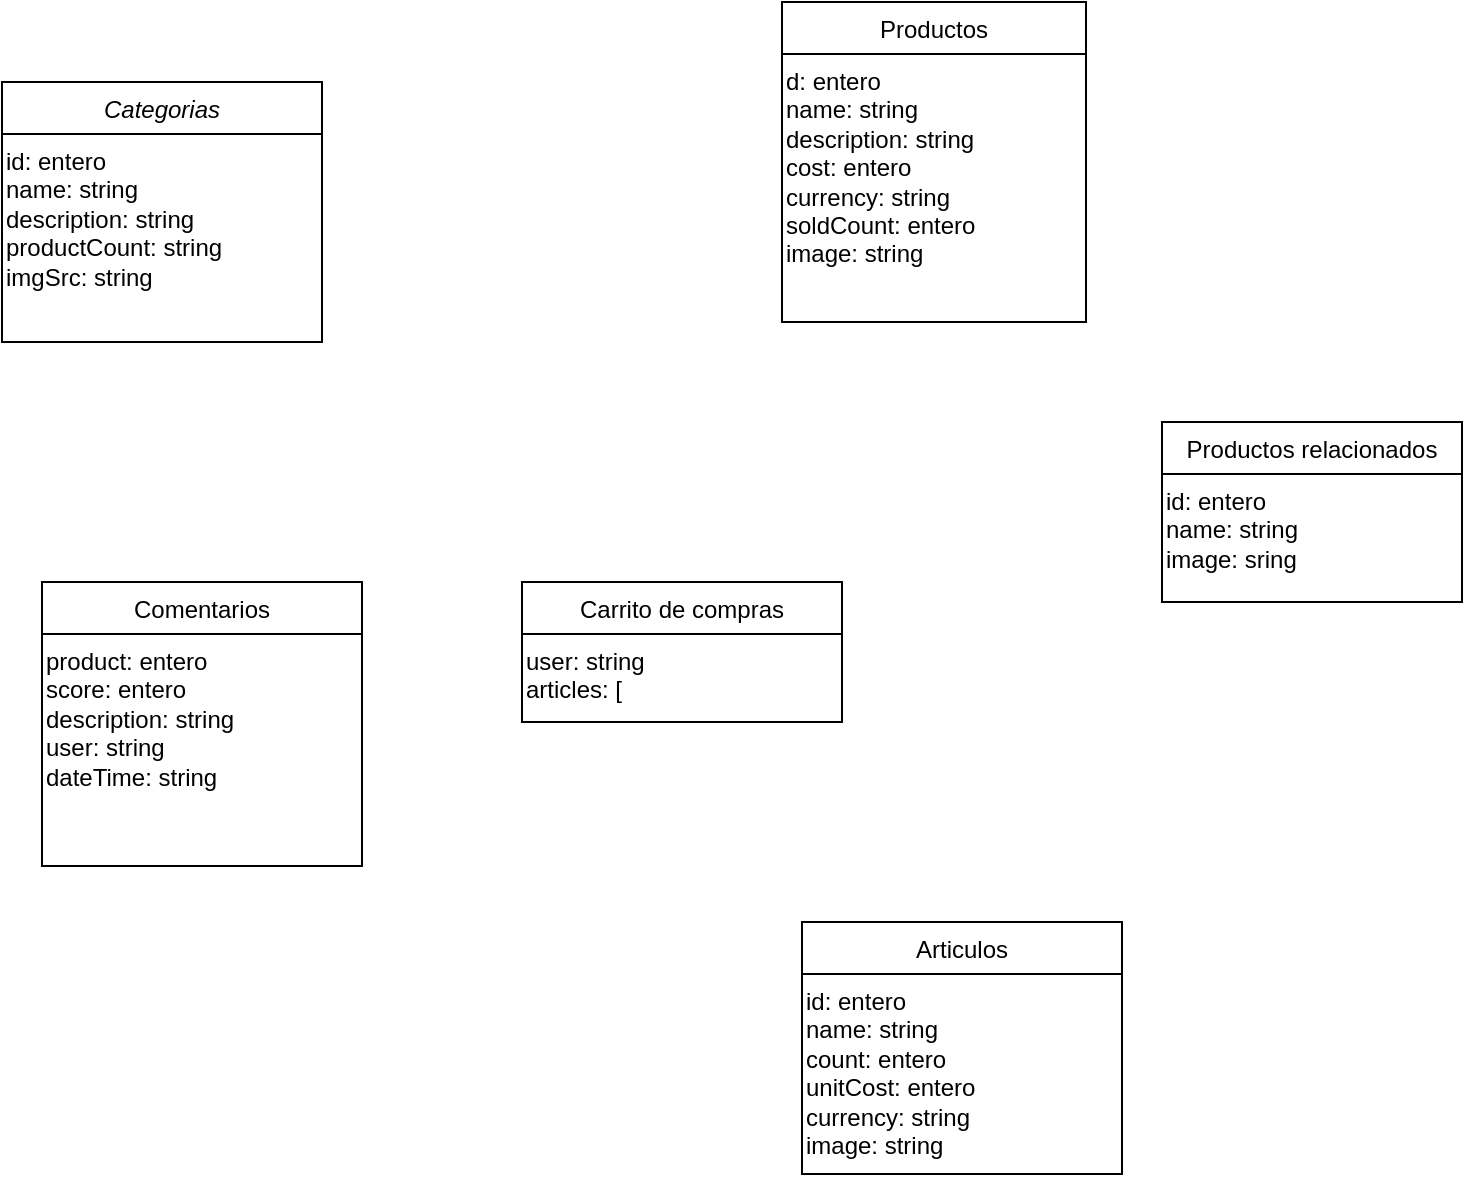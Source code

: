 <mxfile version="15.2.5" type="device"><diagram id="C5RBs43oDa-KdzZeNtuy" name="Page-1"><mxGraphModel dx="1422" dy="705" grid="1" gridSize="10" guides="1" tooltips="1" connect="1" arrows="1" fold="1" page="1" pageScale="1" pageWidth="827" pageHeight="1169" math="0" shadow="0"><root><mxCell id="WIyWlLk6GJQsqaUBKTNV-0"/><mxCell id="WIyWlLk6GJQsqaUBKTNV-1" parent="WIyWlLk6GJQsqaUBKTNV-0"/><mxCell id="zkfFHV4jXpPFQw0GAbJ--0" value="Categorias" style="swimlane;fontStyle=2;align=center;verticalAlign=top;childLayout=stackLayout;horizontal=1;startSize=26;horizontalStack=0;resizeParent=1;resizeLast=0;collapsible=1;marginBottom=0;rounded=0;shadow=0;strokeWidth=1;" parent="WIyWlLk6GJQsqaUBKTNV-1" vertex="1"><mxGeometry x="70" y="110" width="160" height="130" as="geometry"><mxRectangle x="230" y="140" width="160" height="26" as="alternateBounds"/></mxGeometry></mxCell><mxCell id="EF8LiAv1KuSJtcmHR7Lr-0" value="id: entero&#10;name: string&#10;description: string&#10;productCount: string&#10;imgSrc: string" style="text;whiteSpace=wrap;html=1;" vertex="1" parent="zkfFHV4jXpPFQw0GAbJ--0"><mxGeometry y="26" width="160" height="90" as="geometry"/></mxCell><mxCell id="zkfFHV4jXpPFQw0GAbJ--6" value="Comentarios" style="swimlane;fontStyle=0;align=center;verticalAlign=top;childLayout=stackLayout;horizontal=1;startSize=26;horizontalStack=0;resizeParent=1;resizeLast=0;collapsible=1;marginBottom=0;rounded=0;shadow=0;strokeWidth=1;" parent="WIyWlLk6GJQsqaUBKTNV-1" vertex="1"><mxGeometry x="90" y="360" width="160" height="142" as="geometry"><mxRectangle x="130" y="380" width="160" height="26" as="alternateBounds"/></mxGeometry></mxCell><mxCell id="EF8LiAv1KuSJtcmHR7Lr-2" value="product: entero&#10;score: entero&#10;description: string&#10;user: string&#10;dateTime: string" style="text;whiteSpace=wrap;html=1;" vertex="1" parent="zkfFHV4jXpPFQw0GAbJ--6"><mxGeometry y="26" width="160" height="90" as="geometry"/></mxCell><mxCell id="zkfFHV4jXpPFQw0GAbJ--7" value="&#10;&#10;product: entero&#10;score: entero&#10;description: string&#10;user: string&#10;dateTime: string&#10;&#10;&#10;" style="text;align=left;verticalAlign=top;spacingLeft=4;spacingRight=4;overflow=hidden;rotatable=0;points=[[0,0.5],[1,0.5]];portConstraint=eastwest;" parent="zkfFHV4jXpPFQw0GAbJ--6" vertex="1"><mxGeometry y="116" width="160" height="26" as="geometry"/></mxCell><mxCell id="zkfFHV4jXpPFQw0GAbJ--13" value="Carrito de compras" style="swimlane;fontStyle=0;align=center;verticalAlign=top;childLayout=stackLayout;horizontal=1;startSize=26;horizontalStack=0;resizeParent=1;resizeLast=0;collapsible=1;marginBottom=0;rounded=0;shadow=0;strokeWidth=1;" parent="WIyWlLk6GJQsqaUBKTNV-1" vertex="1"><mxGeometry x="330" y="360" width="160" height="70" as="geometry"><mxRectangle x="340" y="380" width="170" height="26" as="alternateBounds"/></mxGeometry></mxCell><mxCell id="EF8LiAv1KuSJtcmHR7Lr-7" value="user: string&#10;articles: [" style="text;whiteSpace=wrap;html=1;" vertex="1" parent="zkfFHV4jXpPFQw0GAbJ--13"><mxGeometry y="26" width="160" height="40" as="geometry"/></mxCell><mxCell id="zkfFHV4jXpPFQw0GAbJ--17" value="Productos" style="swimlane;fontStyle=0;align=center;verticalAlign=top;childLayout=stackLayout;horizontal=1;startSize=26;horizontalStack=0;resizeParent=1;resizeLast=0;collapsible=1;marginBottom=0;rounded=0;shadow=0;strokeWidth=1;" parent="WIyWlLk6GJQsqaUBKTNV-1" vertex="1"><mxGeometry x="460" y="70" width="152" height="160" as="geometry"><mxRectangle x="550" y="140" width="160" height="26" as="alternateBounds"/></mxGeometry></mxCell><mxCell id="EF8LiAv1KuSJtcmHR7Lr-1" value="d: entero&#10;name: string&#10;description: string&#10;cost: entero&#10;currency: string&#10;soldCount: entero&#10;image: string" style="text;whiteSpace=wrap;html=1;" vertex="1" parent="zkfFHV4jXpPFQw0GAbJ--17"><mxGeometry y="26" width="152" height="110" as="geometry"/></mxCell><mxCell id="EF8LiAv1KuSJtcmHR7Lr-3" value="Articulos" style="swimlane;fontStyle=0;align=center;verticalAlign=top;childLayout=stackLayout;horizontal=1;startSize=26;horizontalStack=0;resizeParent=1;resizeLast=0;collapsible=1;marginBottom=0;rounded=0;shadow=0;strokeWidth=1;" vertex="1" parent="WIyWlLk6GJQsqaUBKTNV-1"><mxGeometry x="470" y="530" width="160" height="126" as="geometry"><mxRectangle x="340" y="380" width="170" height="26" as="alternateBounds"/></mxGeometry></mxCell><mxCell id="EF8LiAv1KuSJtcmHR7Lr-6" value="id: entero&#10;name: string&#10;count: entero&#10;unitCost: entero&#10;currency: string&#10;image: string" style="text;whiteSpace=wrap;html=1;" vertex="1" parent="EF8LiAv1KuSJtcmHR7Lr-3"><mxGeometry y="26" width="160" height="100" as="geometry"/></mxCell><mxCell id="EF8LiAv1KuSJtcmHR7Lr-9" value="Productos relacionados&#10;" style="swimlane;fontStyle=0;align=center;verticalAlign=top;childLayout=stackLayout;horizontal=1;startSize=26;horizontalStack=0;resizeParent=1;resizeLast=0;collapsible=1;marginBottom=0;rounded=0;shadow=0;strokeWidth=1;" vertex="1" parent="WIyWlLk6GJQsqaUBKTNV-1"><mxGeometry x="650" y="280" width="150" height="90" as="geometry"><mxRectangle x="550" y="140" width="160" height="26" as="alternateBounds"/></mxGeometry></mxCell><mxCell id="EF8LiAv1KuSJtcmHR7Lr-8" value="id: entero&#10;name: string&#10;image: sring" style="text;whiteSpace=wrap;html=1;" vertex="1" parent="EF8LiAv1KuSJtcmHR7Lr-9"><mxGeometry y="26" width="150" height="60" as="geometry"/></mxCell></root></mxGraphModel></diagram></mxfile>